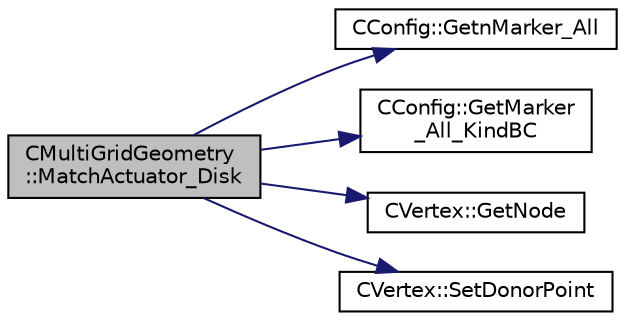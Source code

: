 digraph "CMultiGridGeometry::MatchActuator_Disk"
{
  edge [fontname="Helvetica",fontsize="10",labelfontname="Helvetica",labelfontsize="10"];
  node [fontname="Helvetica",fontsize="10",shape=record];
  rankdir="LR";
  Node77 [label="CMultiGridGeometry\l::MatchActuator_Disk",height=0.2,width=0.4,color="black", fillcolor="grey75", style="filled", fontcolor="black"];
  Node77 -> Node78 [color="midnightblue",fontsize="10",style="solid",fontname="Helvetica"];
  Node78 [label="CConfig::GetnMarker_All",height=0.2,width=0.4,color="black", fillcolor="white", style="filled",URL="$class_c_config.html#a300c4884edfc0c2acf395036439004f4",tooltip="Get the total number of boundary markers including send/receive domains. "];
  Node77 -> Node79 [color="midnightblue",fontsize="10",style="solid",fontname="Helvetica"];
  Node79 [label="CConfig::GetMarker\l_All_KindBC",height=0.2,width=0.4,color="black", fillcolor="white", style="filled",URL="$class_c_config.html#a57d43acc1457d2d27095ce006218862e",tooltip="Get the kind of boundary for each marker. "];
  Node77 -> Node80 [color="midnightblue",fontsize="10",style="solid",fontname="Helvetica"];
  Node80 [label="CVertex::GetNode",height=0.2,width=0.4,color="black", fillcolor="white", style="filled",URL="$class_c_vertex.html#a95c513bf927464157ed96b6c79779a1f",tooltip="Get the node of the vertex. "];
  Node77 -> Node81 [color="midnightblue",fontsize="10",style="solid",fontname="Helvetica"];
  Node81 [label="CVertex::SetDonorPoint",height=0.2,width=0.4,color="black", fillcolor="white", style="filled",URL="$class_c_vertex.html#ae0fd51e8962899e5cd25dfe21fe2d7d6"];
}
